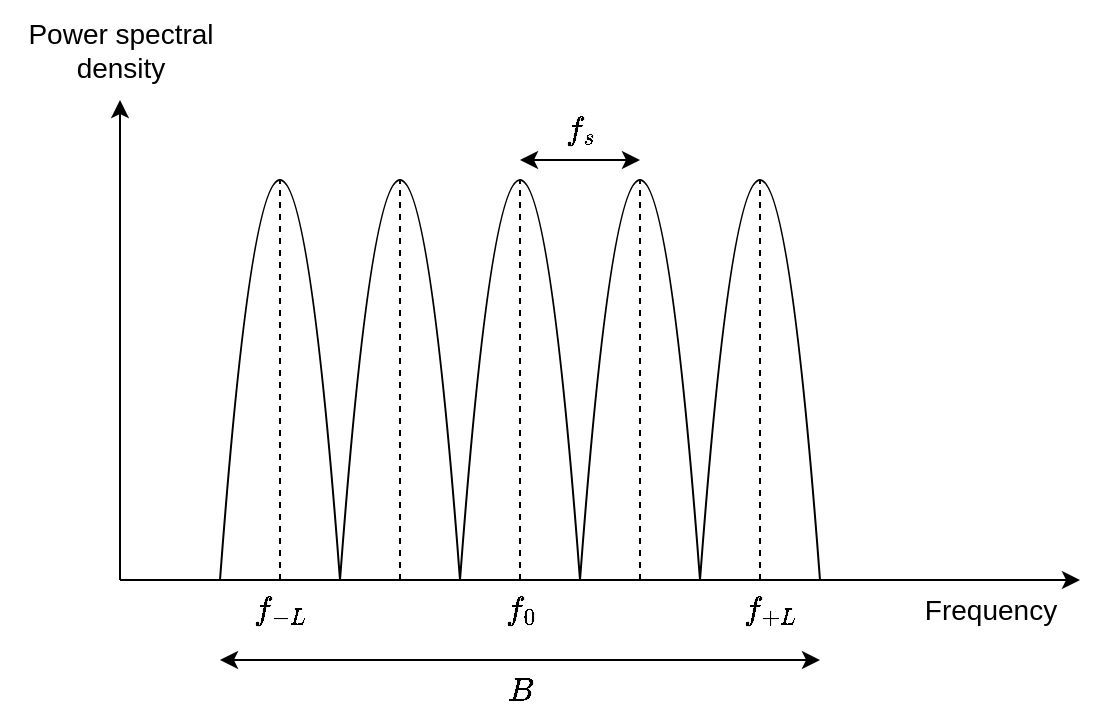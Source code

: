 <mxfile version="22.1.2" type="device">
  <diagram name="Page-1" id="aqLo5goLTsaWTMIgIr6H">
    <mxGraphModel dx="1800" dy="1228" grid="1" gridSize="10" guides="1" tooltips="1" connect="1" arrows="1" fold="1" page="0" pageScale="1" pageWidth="850" pageHeight="1100" math="1" shadow="0">
      <root>
        <mxCell id="0" />
        <mxCell id="1" parent="0" />
        <mxCell id="-Vm79UYbgd8618c4dkK5-1" value="" style="endArrow=classic;html=1;rounded=0;strokeWidth=1;fontSize=14;" parent="1" edge="1">
          <mxGeometry width="50" height="50" relative="1" as="geometry">
            <mxPoint x="40" y="280" as="sourcePoint" />
            <mxPoint x="520" y="280" as="targetPoint" />
          </mxGeometry>
        </mxCell>
        <mxCell id="-Vm79UYbgd8618c4dkK5-2" value="" style="endArrow=classic;html=1;rounded=0;strokeWidth=1;fontSize=14;" parent="1" edge="1">
          <mxGeometry width="50" height="50" relative="1" as="geometry">
            <mxPoint x="40" y="280" as="sourcePoint" />
            <mxPoint x="40" y="40" as="targetPoint" />
          </mxGeometry>
        </mxCell>
        <mxCell id="-Vm79UYbgd8618c4dkK5-4" value="" style="curved=1;endArrow=none;html=1;rounded=0;endFill=0;startArrow=none;startFill=0;strokeWidth=1;fontSize=14;" parent="1" edge="1">
          <mxGeometry width="50" height="50" relative="1" as="geometry">
            <mxPoint x="210" y="280" as="sourcePoint" />
            <mxPoint x="270" y="280" as="targetPoint" />
            <Array as="points">
              <mxPoint x="240" y="-120" />
            </Array>
          </mxGeometry>
        </mxCell>
        <mxCell id="-Vm79UYbgd8618c4dkK5-5" value="" style="endArrow=none;dashed=1;html=1;rounded=0;strokeWidth=1;fontSize=14;" parent="1" edge="1">
          <mxGeometry width="50" height="50" relative="1" as="geometry">
            <mxPoint x="240" y="280" as="sourcePoint" />
            <mxPoint x="240" y="80" as="targetPoint" />
          </mxGeometry>
        </mxCell>
        <mxCell id="-Vm79UYbgd8618c4dkK5-7" value="$$f_0$$" style="text;html=1;align=center;verticalAlign=middle;resizable=0;points=[];autosize=1;strokeColor=none;fillColor=none;strokeWidth=1;fontSize=14;" parent="1" vertex="1">
          <mxGeometry x="205" y="280" width="70" height="30" as="geometry" />
        </mxCell>
        <mxCell id="_ipKOsotd9YyGwdcFhzM-1" value="" style="endArrow=classic;startArrow=classic;html=1;rounded=0;strokeWidth=1;fontSize=14;" parent="1" edge="1">
          <mxGeometry width="50" height="50" relative="1" as="geometry">
            <mxPoint x="90" y="320" as="sourcePoint" />
            <mxPoint x="390" y="320" as="targetPoint" />
          </mxGeometry>
        </mxCell>
        <mxCell id="_ipKOsotd9YyGwdcFhzM-2" value="$$B$$" style="text;html=1;align=center;verticalAlign=middle;resizable=0;points=[];autosize=1;strokeColor=none;fillColor=none;strokeWidth=1;fontSize=14;" parent="1" vertex="1">
          <mxGeometry x="210" y="320" width="60" height="30" as="geometry" />
        </mxCell>
        <mxCell id="_ipKOsotd9YyGwdcFhzM-3" value="Frequency" style="text;html=1;align=center;verticalAlign=middle;resizable=0;points=[];autosize=1;strokeColor=none;fillColor=none;strokeWidth=1;fontSize=14;" parent="1" vertex="1">
          <mxGeometry x="430" y="280" width="90" height="30" as="geometry" />
        </mxCell>
        <mxCell id="_ipKOsotd9YyGwdcFhzM-4" value="Power spectral&lt;br&gt;density" style="text;html=1;align=center;verticalAlign=middle;resizable=0;points=[];autosize=1;strokeColor=none;fillColor=none;strokeWidth=1;fontSize=14;" parent="1" vertex="1">
          <mxGeometry x="-20" y="-10" width="120" height="50" as="geometry" />
        </mxCell>
        <mxCell id="Fte6TmXWMnJRUo-nVgzj-2" value="" style="endArrow=none;dashed=1;html=1;rounded=0;strokeWidth=1;fontSize=14;" edge="1" parent="1">
          <mxGeometry width="50" height="50" relative="1" as="geometry">
            <mxPoint x="300" y="280" as="sourcePoint" />
            <mxPoint x="300" y="80" as="targetPoint" />
          </mxGeometry>
        </mxCell>
        <mxCell id="Fte6TmXWMnJRUo-nVgzj-3" value="" style="curved=1;endArrow=none;html=1;rounded=0;endFill=0;startArrow=none;startFill=0;strokeWidth=1;fontSize=14;" edge="1" parent="1">
          <mxGeometry width="50" height="50" relative="1" as="geometry">
            <mxPoint x="270" y="280" as="sourcePoint" />
            <mxPoint x="330" y="280" as="targetPoint" />
            <Array as="points">
              <mxPoint x="300" y="-120" />
            </Array>
          </mxGeometry>
        </mxCell>
        <mxCell id="Fte6TmXWMnJRUo-nVgzj-4" value="" style="endArrow=none;dashed=1;html=1;rounded=0;strokeWidth=1;fontSize=14;" edge="1" parent="1">
          <mxGeometry width="50" height="50" relative="1" as="geometry">
            <mxPoint x="360" y="280" as="sourcePoint" />
            <mxPoint x="360" y="80" as="targetPoint" />
          </mxGeometry>
        </mxCell>
        <mxCell id="Fte6TmXWMnJRUo-nVgzj-5" value="" style="curved=1;endArrow=none;html=1;rounded=0;endFill=0;startArrow=none;startFill=0;strokeWidth=1;fontSize=14;" edge="1" parent="1">
          <mxGeometry width="50" height="50" relative="1" as="geometry">
            <mxPoint x="330" y="280" as="sourcePoint" />
            <mxPoint x="390" y="280" as="targetPoint" />
            <Array as="points">
              <mxPoint x="360" y="-120" />
            </Array>
          </mxGeometry>
        </mxCell>
        <mxCell id="Fte6TmXWMnJRUo-nVgzj-6" value="" style="endArrow=none;dashed=1;html=1;rounded=0;strokeWidth=1;fontSize=14;" edge="1" parent="1">
          <mxGeometry width="50" height="50" relative="1" as="geometry">
            <mxPoint x="180" y="280" as="sourcePoint" />
            <mxPoint x="180" y="80" as="targetPoint" />
          </mxGeometry>
        </mxCell>
        <mxCell id="Fte6TmXWMnJRUo-nVgzj-7" value="" style="curved=1;endArrow=none;html=1;rounded=0;endFill=0;startArrow=none;startFill=0;strokeWidth=1;fontSize=14;" edge="1" parent="1">
          <mxGeometry width="50" height="50" relative="1" as="geometry">
            <mxPoint x="150" y="280" as="sourcePoint" />
            <mxPoint x="210" y="280" as="targetPoint" />
            <Array as="points">
              <mxPoint x="180" y="-120" />
            </Array>
          </mxGeometry>
        </mxCell>
        <mxCell id="Fte6TmXWMnJRUo-nVgzj-8" value="" style="endArrow=none;dashed=1;html=1;rounded=0;strokeWidth=1;fontSize=14;" edge="1" parent="1">
          <mxGeometry width="50" height="50" relative="1" as="geometry">
            <mxPoint x="120" y="280" as="sourcePoint" />
            <mxPoint x="120" y="80" as="targetPoint" />
          </mxGeometry>
        </mxCell>
        <mxCell id="Fte6TmXWMnJRUo-nVgzj-9" value="" style="curved=1;endArrow=none;html=1;rounded=0;endFill=0;startArrow=none;startFill=0;strokeWidth=1;fontSize=14;" edge="1" parent="1">
          <mxGeometry width="50" height="50" relative="1" as="geometry">
            <mxPoint x="90" y="280" as="sourcePoint" />
            <mxPoint x="150" y="280" as="targetPoint" />
            <Array as="points">
              <mxPoint x="120" y="-120" />
            </Array>
          </mxGeometry>
        </mxCell>
        <mxCell id="Fte6TmXWMnJRUo-nVgzj-10" value="" style="endArrow=classic;startArrow=classic;html=1;rounded=0;strokeWidth=1;fontSize=14;" edge="1" parent="1">
          <mxGeometry width="50" height="50" relative="1" as="geometry">
            <mxPoint x="240" y="70" as="sourcePoint" />
            <mxPoint x="300" y="70" as="targetPoint" />
          </mxGeometry>
        </mxCell>
        <mxCell id="Fte6TmXWMnJRUo-nVgzj-11" value="$$f_s$$" style="text;html=1;align=center;verticalAlign=middle;resizable=0;points=[];autosize=1;strokeColor=none;fillColor=none;strokeWidth=1;fontSize=14;" vertex="1" parent="1">
          <mxGeometry x="235" y="40" width="70" height="30" as="geometry" />
        </mxCell>
        <mxCell id="Fte6TmXWMnJRUo-nVgzj-12" value="$$f_{+L}$$" style="text;html=1;align=center;verticalAlign=middle;resizable=0;points=[];autosize=1;strokeColor=none;fillColor=none;strokeWidth=1;fontSize=14;" vertex="1" parent="1">
          <mxGeometry x="320" y="280" width="90" height="30" as="geometry" />
        </mxCell>
        <mxCell id="Fte6TmXWMnJRUo-nVgzj-13" value="$$f_{-L}$$" style="text;html=1;align=center;verticalAlign=middle;resizable=0;points=[];autosize=1;strokeColor=none;fillColor=none;strokeWidth=1;fontSize=14;" vertex="1" parent="1">
          <mxGeometry x="75" y="280" width="90" height="30" as="geometry" />
        </mxCell>
      </root>
    </mxGraphModel>
  </diagram>
</mxfile>
